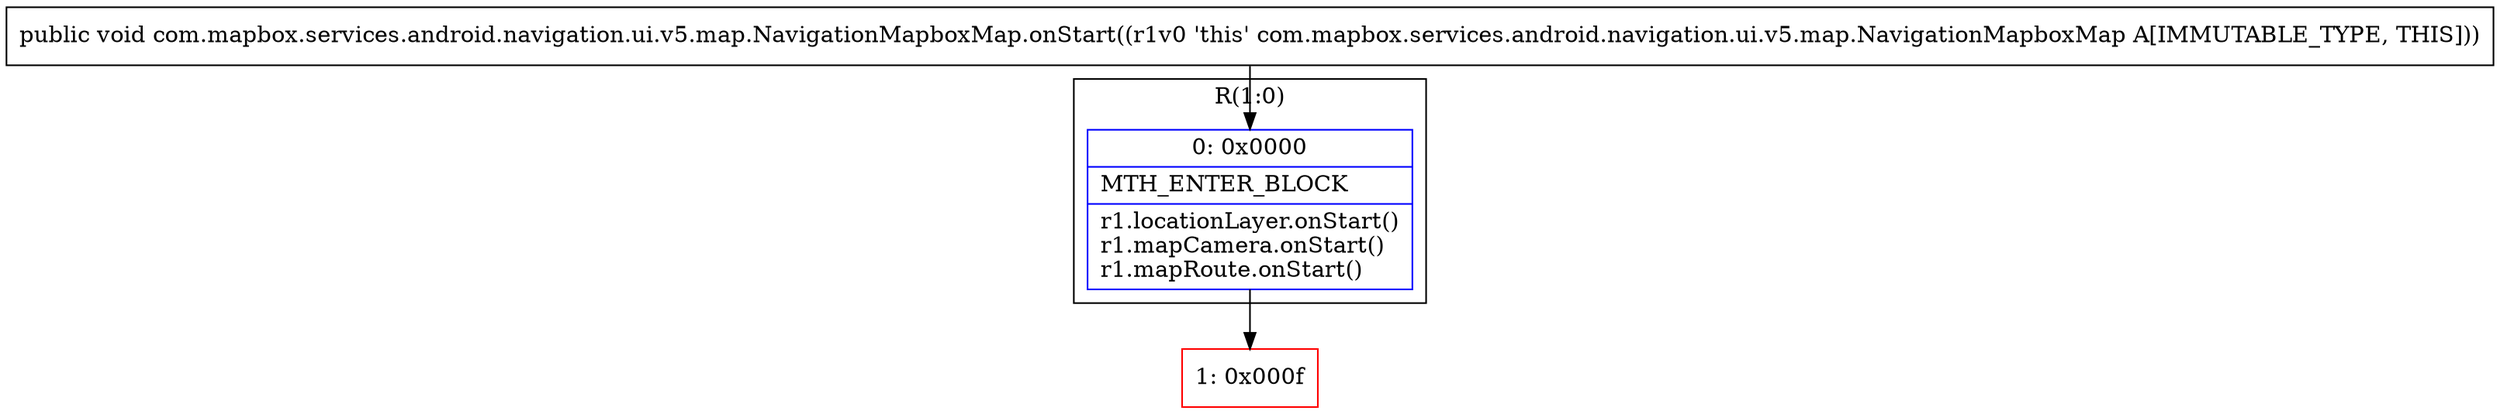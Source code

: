 digraph "CFG forcom.mapbox.services.android.navigation.ui.v5.map.NavigationMapboxMap.onStart()V" {
subgraph cluster_Region_534550357 {
label = "R(1:0)";
node [shape=record,color=blue];
Node_0 [shape=record,label="{0\:\ 0x0000|MTH_ENTER_BLOCK\l|r1.locationLayer.onStart()\lr1.mapCamera.onStart()\lr1.mapRoute.onStart()\l}"];
}
Node_1 [shape=record,color=red,label="{1\:\ 0x000f}"];
MethodNode[shape=record,label="{public void com.mapbox.services.android.navigation.ui.v5.map.NavigationMapboxMap.onStart((r1v0 'this' com.mapbox.services.android.navigation.ui.v5.map.NavigationMapboxMap A[IMMUTABLE_TYPE, THIS])) }"];
MethodNode -> Node_0;
Node_0 -> Node_1;
}

